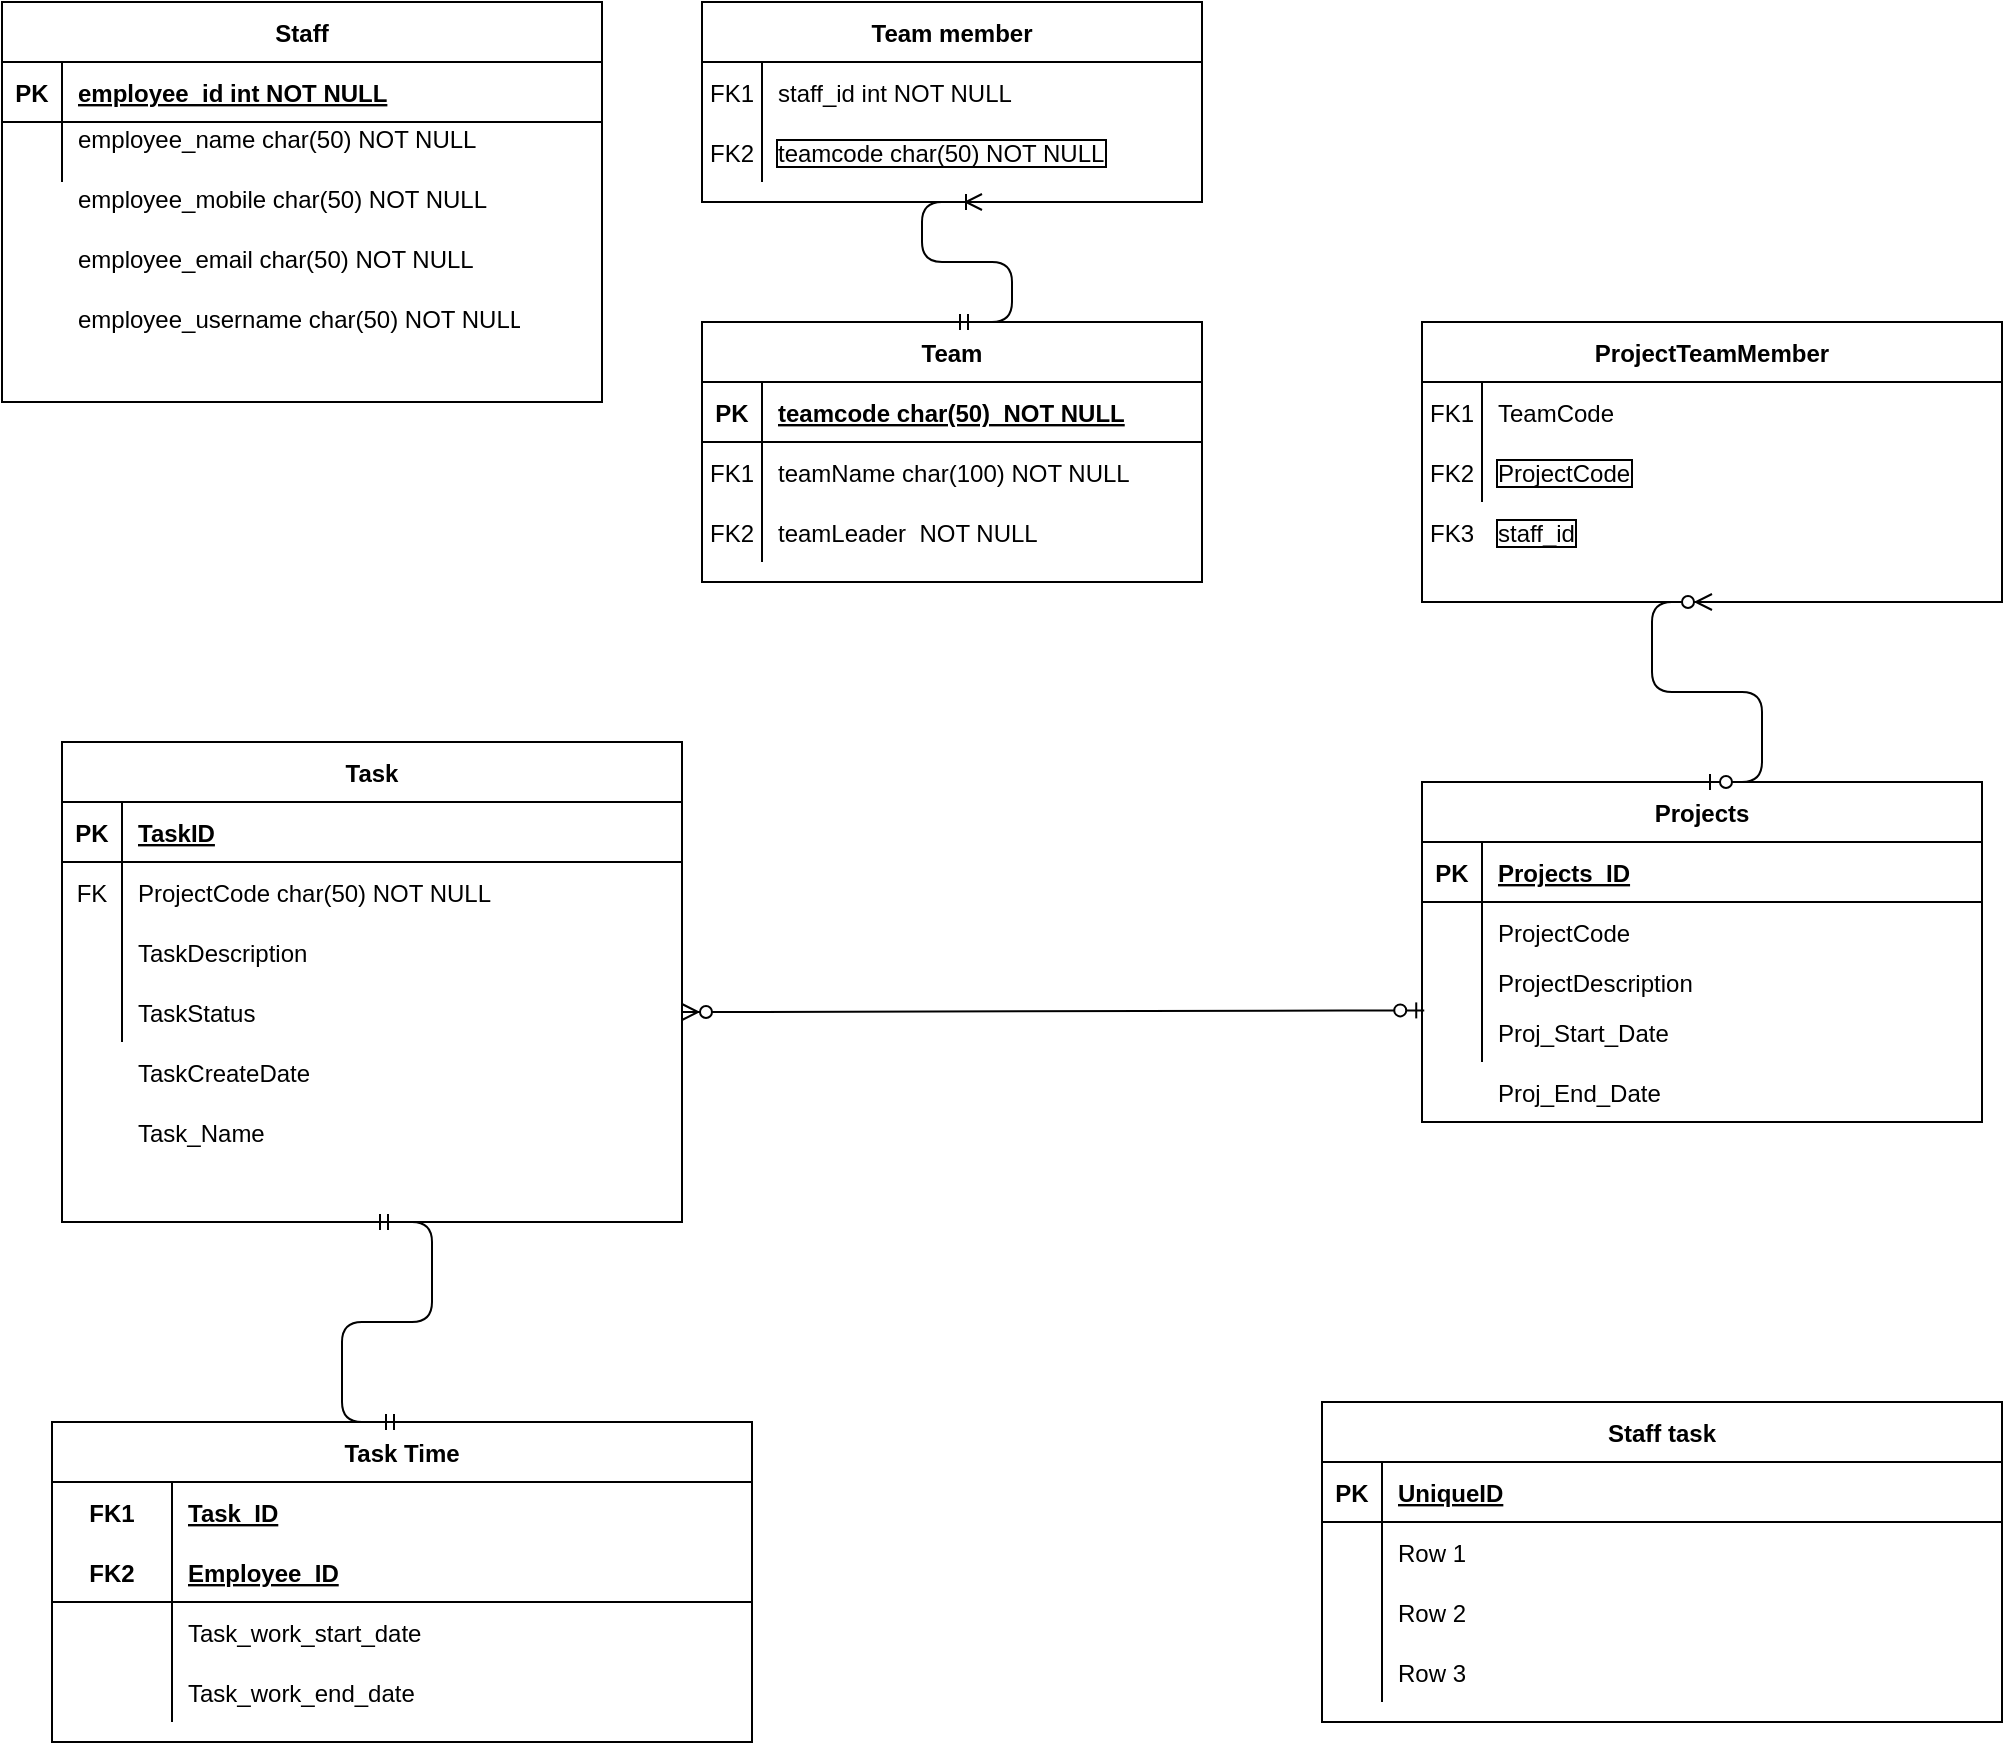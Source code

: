 <mxfile version="13.9.1" type="github">
  <diagram id="R2lEEEUBdFMjLlhIrx00" name="Page-1">
    <mxGraphModel dx="1038" dy="580" grid="1" gridSize="10" guides="1" tooltips="1" connect="1" arrows="1" fold="1" page="1" pageScale="1" pageWidth="3300" pageHeight="4681" math="0" shadow="0" extFonts="Permanent Marker^https://fonts.googleapis.com/css?family=Permanent+Marker">
      <root>
        <mxCell id="0" />
        <mxCell id="1" parent="0" />
        <mxCell id="C-vyLk0tnHw3VtMMgP7b-2" value="Team member" style="shape=table;startSize=30;container=1;collapsible=1;childLayout=tableLayout;fixedRows=1;rowLines=0;fontStyle=1;align=center;resizeLast=1;" parent="1" vertex="1">
          <mxGeometry x="450" y="120" width="250" height="100" as="geometry" />
        </mxCell>
        <mxCell id="C-vyLk0tnHw3VtMMgP7b-6" value="" style="shape=partialRectangle;collapsible=0;dropTarget=0;pointerEvents=0;fillColor=none;points=[[0,0.5],[1,0.5]];portConstraint=eastwest;top=0;left=0;right=0;bottom=0;" parent="C-vyLk0tnHw3VtMMgP7b-2" vertex="1">
          <mxGeometry y="30" width="250" height="30" as="geometry" />
        </mxCell>
        <mxCell id="C-vyLk0tnHw3VtMMgP7b-7" value="FK1" style="shape=partialRectangle;overflow=hidden;connectable=0;fillColor=none;top=0;left=0;bottom=0;right=0;" parent="C-vyLk0tnHw3VtMMgP7b-6" vertex="1">
          <mxGeometry width="30" height="30" as="geometry" />
        </mxCell>
        <mxCell id="C-vyLk0tnHw3VtMMgP7b-8" value="staff_id int NOT NULL" style="shape=partialRectangle;overflow=hidden;connectable=0;fillColor=none;top=0;left=0;bottom=0;right=0;align=left;spacingLeft=6;" parent="C-vyLk0tnHw3VtMMgP7b-6" vertex="1">
          <mxGeometry x="30" width="220" height="30" as="geometry" />
        </mxCell>
        <mxCell id="C-vyLk0tnHw3VtMMgP7b-9" value="" style="shape=partialRectangle;collapsible=0;dropTarget=0;pointerEvents=0;fillColor=none;points=[[0,0.5],[1,0.5]];portConstraint=eastwest;top=0;left=0;right=0;bottom=0;" parent="C-vyLk0tnHw3VtMMgP7b-2" vertex="1">
          <mxGeometry y="60" width="250" height="30" as="geometry" />
        </mxCell>
        <mxCell id="C-vyLk0tnHw3VtMMgP7b-10" value="" style="shape=partialRectangle;overflow=hidden;connectable=0;fillColor=none;top=0;left=0;bottom=0;right=0;" parent="C-vyLk0tnHw3VtMMgP7b-9" vertex="1">
          <mxGeometry width="30" height="30" as="geometry" />
        </mxCell>
        <mxCell id="C-vyLk0tnHw3VtMMgP7b-11" value="teamcode char(50) NOT NULL" style="shape=partialRectangle;overflow=hidden;connectable=0;fillColor=none;top=0;left=0;bottom=0;right=0;align=left;spacingLeft=6;labelBorderColor=#000000;" parent="C-vyLk0tnHw3VtMMgP7b-9" vertex="1">
          <mxGeometry x="30" width="220" height="30" as="geometry" />
        </mxCell>
        <mxCell id="C-vyLk0tnHw3VtMMgP7b-13" value="Team" style="shape=table;startSize=30;container=1;collapsible=1;childLayout=tableLayout;fixedRows=1;rowLines=0;fontStyle=1;align=center;resizeLast=1;" parent="1" vertex="1">
          <mxGeometry x="450" y="280" width="250" height="130" as="geometry" />
        </mxCell>
        <mxCell id="C-vyLk0tnHw3VtMMgP7b-14" value="" style="shape=partialRectangle;collapsible=0;dropTarget=0;pointerEvents=0;fillColor=none;points=[[0,0.5],[1,0.5]];portConstraint=eastwest;top=0;left=0;right=0;bottom=1;" parent="C-vyLk0tnHw3VtMMgP7b-13" vertex="1">
          <mxGeometry y="30" width="250" height="30" as="geometry" />
        </mxCell>
        <mxCell id="C-vyLk0tnHw3VtMMgP7b-15" value="PK" style="shape=partialRectangle;overflow=hidden;connectable=0;fillColor=none;top=0;left=0;bottom=0;right=0;fontStyle=1;" parent="C-vyLk0tnHw3VtMMgP7b-14" vertex="1">
          <mxGeometry width="30" height="30" as="geometry" />
        </mxCell>
        <mxCell id="C-vyLk0tnHw3VtMMgP7b-16" value="teamcode char(50)  NOT NULL " style="shape=partialRectangle;overflow=hidden;connectable=0;fillColor=none;top=0;left=0;bottom=0;right=0;align=left;spacingLeft=6;fontStyle=5;" parent="C-vyLk0tnHw3VtMMgP7b-14" vertex="1">
          <mxGeometry x="30" width="220" height="30" as="geometry" />
        </mxCell>
        <mxCell id="C-vyLk0tnHw3VtMMgP7b-17" value="" style="shape=partialRectangle;collapsible=0;dropTarget=0;pointerEvents=0;fillColor=none;points=[[0,0.5],[1,0.5]];portConstraint=eastwest;top=0;left=0;right=0;bottom=0;" parent="C-vyLk0tnHw3VtMMgP7b-13" vertex="1">
          <mxGeometry y="60" width="250" height="30" as="geometry" />
        </mxCell>
        <mxCell id="C-vyLk0tnHw3VtMMgP7b-18" value="FK1" style="shape=partialRectangle;overflow=hidden;connectable=0;fillColor=none;top=0;left=0;bottom=0;right=0;" parent="C-vyLk0tnHw3VtMMgP7b-17" vertex="1">
          <mxGeometry width="30" height="30" as="geometry" />
        </mxCell>
        <mxCell id="C-vyLk0tnHw3VtMMgP7b-19" value="teamName char(100) NOT NULL" style="shape=partialRectangle;overflow=hidden;connectable=0;fillColor=none;top=0;left=0;bottom=0;right=0;align=left;spacingLeft=6;" parent="C-vyLk0tnHw3VtMMgP7b-17" vertex="1">
          <mxGeometry x="30" width="220" height="30" as="geometry" />
        </mxCell>
        <mxCell id="C-vyLk0tnHw3VtMMgP7b-20" value="" style="shape=partialRectangle;collapsible=0;dropTarget=0;pointerEvents=0;fillColor=none;points=[[0,0.5],[1,0.5]];portConstraint=eastwest;top=0;left=0;right=0;bottom=0;" parent="C-vyLk0tnHw3VtMMgP7b-13" vertex="1">
          <mxGeometry y="90" width="250" height="30" as="geometry" />
        </mxCell>
        <mxCell id="C-vyLk0tnHw3VtMMgP7b-21" value="" style="shape=partialRectangle;overflow=hidden;connectable=0;fillColor=none;top=0;left=0;bottom=0;right=0;" parent="C-vyLk0tnHw3VtMMgP7b-20" vertex="1">
          <mxGeometry width="30" height="30" as="geometry" />
        </mxCell>
        <mxCell id="C-vyLk0tnHw3VtMMgP7b-22" value="teamLeader  NOT NULL" style="shape=partialRectangle;overflow=hidden;connectable=0;fillColor=none;top=0;left=0;bottom=0;right=0;align=left;spacingLeft=6;" parent="C-vyLk0tnHw3VtMMgP7b-20" vertex="1">
          <mxGeometry x="30" width="220" height="30" as="geometry" />
        </mxCell>
        <mxCell id="C-vyLk0tnHw3VtMMgP7b-23" value="Staff" style="shape=table;startSize=30;container=1;collapsible=1;childLayout=tableLayout;fixedRows=1;rowLines=0;fontStyle=1;align=center;resizeLast=1;" parent="1" vertex="1">
          <mxGeometry x="100" y="120" width="300" height="200" as="geometry" />
        </mxCell>
        <mxCell id="C-vyLk0tnHw3VtMMgP7b-24" value="" style="shape=partialRectangle;collapsible=0;dropTarget=0;pointerEvents=0;fillColor=none;points=[[0,0.5],[1,0.5]];portConstraint=eastwest;top=0;left=0;right=0;bottom=1;" parent="C-vyLk0tnHw3VtMMgP7b-23" vertex="1">
          <mxGeometry y="30" width="300" height="30" as="geometry" />
        </mxCell>
        <mxCell id="C-vyLk0tnHw3VtMMgP7b-25" value="PK" style="shape=partialRectangle;overflow=hidden;connectable=0;fillColor=none;top=0;left=0;bottom=0;right=0;fontStyle=1;" parent="C-vyLk0tnHw3VtMMgP7b-24" vertex="1">
          <mxGeometry width="30" height="30" as="geometry" />
        </mxCell>
        <mxCell id="C-vyLk0tnHw3VtMMgP7b-26" value="employee_id int NOT NULL " style="shape=partialRectangle;overflow=hidden;connectable=0;fillColor=none;top=0;left=0;bottom=0;right=0;align=left;spacingLeft=6;fontStyle=5;" parent="C-vyLk0tnHw3VtMMgP7b-24" vertex="1">
          <mxGeometry x="30" width="270" height="30" as="geometry" />
        </mxCell>
        <mxCell id="C-vyLk0tnHw3VtMMgP7b-27" value="" style="shape=partialRectangle;collapsible=0;dropTarget=0;pointerEvents=0;fillColor=none;points=[[0,0.5],[1,0.5]];portConstraint=eastwest;top=0;left=0;right=0;bottom=0;" parent="C-vyLk0tnHw3VtMMgP7b-23" vertex="1">
          <mxGeometry y="60" width="300" height="30" as="geometry" />
        </mxCell>
        <mxCell id="C-vyLk0tnHw3VtMMgP7b-28" value="" style="shape=partialRectangle;overflow=hidden;connectable=0;fillColor=none;top=0;left=0;bottom=0;right=0;" parent="C-vyLk0tnHw3VtMMgP7b-27" vertex="1">
          <mxGeometry width="30" height="30" as="geometry" />
        </mxCell>
        <mxCell id="C-vyLk0tnHw3VtMMgP7b-29" value="employee_name char(50) NOT NULL&#xa;" style="shape=partialRectangle;overflow=hidden;connectable=0;fillColor=none;top=0;left=0;bottom=0;right=0;align=left;spacingLeft=6;" parent="C-vyLk0tnHw3VtMMgP7b-27" vertex="1">
          <mxGeometry x="30" width="270" height="30" as="geometry" />
        </mxCell>
        <mxCell id="kVvn0vJfCiAGfdaY_1Ys-1" value="employee_mobile char(50) NOT NULL&#xa;" style="shape=partialRectangle;overflow=hidden;connectable=0;fillColor=none;top=0;left=0;bottom=0;right=0;align=left;spacingLeft=6;" parent="1" vertex="1">
          <mxGeometry x="130" y="210" width="220" height="30" as="geometry" />
        </mxCell>
        <mxCell id="kVvn0vJfCiAGfdaY_1Ys-2" value="employee_email char(50) NOT NULL&#xa;" style="shape=partialRectangle;overflow=hidden;connectable=0;fillColor=none;top=0;left=0;bottom=0;right=0;align=left;spacingLeft=6;" parent="1" vertex="1">
          <mxGeometry x="130" y="240" width="220" height="30" as="geometry" />
        </mxCell>
        <mxCell id="kVvn0vJfCiAGfdaY_1Ys-3" value="employee_username char(50) NOT NULL&#xa;" style="shape=partialRectangle;overflow=hidden;connectable=0;fillColor=none;top=0;left=0;bottom=0;right=0;align=left;spacingLeft=6;" parent="1" vertex="1">
          <mxGeometry x="130" y="270" width="230" height="30" as="geometry" />
        </mxCell>
        <mxCell id="kVvn0vJfCiAGfdaY_1Ys-4" value="FK2" style="shape=partialRectangle;overflow=hidden;connectable=0;fillColor=none;top=0;left=0;bottom=0;right=0;" parent="1" vertex="1">
          <mxGeometry x="450" y="180" width="30" height="30" as="geometry" />
        </mxCell>
        <mxCell id="kVvn0vJfCiAGfdaY_1Ys-5" value="Task" style="shape=table;startSize=30;container=1;collapsible=1;childLayout=tableLayout;fixedRows=1;rowLines=0;fontStyle=1;align=center;resizeLast=1;" parent="1" vertex="1">
          <mxGeometry x="130" y="490" width="310" height="240" as="geometry" />
        </mxCell>
        <mxCell id="kVvn0vJfCiAGfdaY_1Ys-6" value="" style="shape=partialRectangle;collapsible=0;dropTarget=0;pointerEvents=0;fillColor=none;top=0;left=0;bottom=1;right=0;points=[[0,0.5],[1,0.5]];portConstraint=eastwest;" parent="kVvn0vJfCiAGfdaY_1Ys-5" vertex="1">
          <mxGeometry y="30" width="310" height="30" as="geometry" />
        </mxCell>
        <mxCell id="kVvn0vJfCiAGfdaY_1Ys-7" value="PK" style="shape=partialRectangle;connectable=0;fillColor=none;top=0;left=0;bottom=0;right=0;fontStyle=1;overflow=hidden;" parent="kVvn0vJfCiAGfdaY_1Ys-6" vertex="1">
          <mxGeometry width="30" height="30" as="geometry" />
        </mxCell>
        <mxCell id="kVvn0vJfCiAGfdaY_1Ys-8" value="TaskID" style="shape=partialRectangle;connectable=0;fillColor=none;top=0;left=0;bottom=0;right=0;align=left;spacingLeft=6;fontStyle=5;overflow=hidden;" parent="kVvn0vJfCiAGfdaY_1Ys-6" vertex="1">
          <mxGeometry x="30" width="280" height="30" as="geometry" />
        </mxCell>
        <mxCell id="kVvn0vJfCiAGfdaY_1Ys-9" value="" style="shape=partialRectangle;collapsible=0;dropTarget=0;pointerEvents=0;fillColor=none;top=0;left=0;bottom=0;right=0;points=[[0,0.5],[1,0.5]];portConstraint=eastwest;" parent="kVvn0vJfCiAGfdaY_1Ys-5" vertex="1">
          <mxGeometry y="60" width="310" height="30" as="geometry" />
        </mxCell>
        <mxCell id="kVvn0vJfCiAGfdaY_1Ys-10" value="" style="shape=partialRectangle;connectable=0;fillColor=none;top=0;left=0;bottom=0;right=0;editable=1;overflow=hidden;" parent="kVvn0vJfCiAGfdaY_1Ys-9" vertex="1">
          <mxGeometry width="30" height="30" as="geometry" />
        </mxCell>
        <mxCell id="kVvn0vJfCiAGfdaY_1Ys-11" value="ProjectCode char(50) NOT NULL " style="shape=partialRectangle;connectable=0;fillColor=none;top=0;left=0;bottom=0;right=0;align=left;spacingLeft=6;overflow=hidden;" parent="kVvn0vJfCiAGfdaY_1Ys-9" vertex="1">
          <mxGeometry x="30" width="280" height="30" as="geometry" />
        </mxCell>
        <mxCell id="kVvn0vJfCiAGfdaY_1Ys-12" value="" style="shape=partialRectangle;collapsible=0;dropTarget=0;pointerEvents=0;fillColor=none;top=0;left=0;bottom=0;right=0;points=[[0,0.5],[1,0.5]];portConstraint=eastwest;" parent="kVvn0vJfCiAGfdaY_1Ys-5" vertex="1">
          <mxGeometry y="90" width="310" height="30" as="geometry" />
        </mxCell>
        <mxCell id="kVvn0vJfCiAGfdaY_1Ys-13" value="" style="shape=partialRectangle;connectable=0;fillColor=none;top=0;left=0;bottom=0;right=0;editable=1;overflow=hidden;" parent="kVvn0vJfCiAGfdaY_1Ys-12" vertex="1">
          <mxGeometry width="30" height="30" as="geometry" />
        </mxCell>
        <mxCell id="kVvn0vJfCiAGfdaY_1Ys-14" value="TaskDescription" style="shape=partialRectangle;connectable=0;fillColor=none;top=0;left=0;bottom=0;right=0;align=left;spacingLeft=6;overflow=hidden;" parent="kVvn0vJfCiAGfdaY_1Ys-12" vertex="1">
          <mxGeometry x="30" width="280" height="30" as="geometry" />
        </mxCell>
        <mxCell id="kVvn0vJfCiAGfdaY_1Ys-15" value="" style="shape=partialRectangle;collapsible=0;dropTarget=0;pointerEvents=0;fillColor=none;top=0;left=0;bottom=0;right=0;points=[[0,0.5],[1,0.5]];portConstraint=eastwest;" parent="kVvn0vJfCiAGfdaY_1Ys-5" vertex="1">
          <mxGeometry y="120" width="310" height="30" as="geometry" />
        </mxCell>
        <mxCell id="kVvn0vJfCiAGfdaY_1Ys-16" value="" style="shape=partialRectangle;connectable=0;fillColor=none;top=0;left=0;bottom=0;right=0;editable=1;overflow=hidden;" parent="kVvn0vJfCiAGfdaY_1Ys-15" vertex="1">
          <mxGeometry width="30" height="30" as="geometry" />
        </mxCell>
        <mxCell id="kVvn0vJfCiAGfdaY_1Ys-17" value="TaskStatus" style="shape=partialRectangle;connectable=0;fillColor=none;top=0;left=0;bottom=0;right=0;align=left;spacingLeft=6;overflow=hidden;" parent="kVvn0vJfCiAGfdaY_1Ys-15" vertex="1">
          <mxGeometry x="30" width="280" height="30" as="geometry" />
        </mxCell>
        <mxCell id="kVvn0vJfCiAGfdaY_1Ys-18" value="FK" style="shape=partialRectangle;connectable=0;fillColor=none;top=0;left=0;bottom=0;right=0;fontStyle=0;overflow=hidden;" parent="1" vertex="1">
          <mxGeometry x="130" y="550" width="30" height="30" as="geometry" />
        </mxCell>
        <mxCell id="kVvn0vJfCiAGfdaY_1Ys-19" value="" style="shape=partialRectangle;collapsible=0;dropTarget=0;pointerEvents=0;fillColor=none;top=0;left=0;bottom=0;right=0;points=[[0,0.5],[1,0.5]];portConstraint=eastwest;" parent="1" vertex="1">
          <mxGeometry x="130" y="640" width="310" height="30" as="geometry" />
        </mxCell>
        <mxCell id="kVvn0vJfCiAGfdaY_1Ys-20" value="" style="shape=partialRectangle;connectable=0;fillColor=none;top=0;left=0;bottom=0;right=0;editable=1;overflow=hidden;" parent="kVvn0vJfCiAGfdaY_1Ys-19" vertex="1">
          <mxGeometry width="30" height="30" as="geometry" />
        </mxCell>
        <mxCell id="kVvn0vJfCiAGfdaY_1Ys-21" value="TaskCreateDate" style="shape=partialRectangle;connectable=0;fillColor=none;top=0;left=0;bottom=0;right=0;align=left;spacingLeft=6;overflow=hidden;" parent="kVvn0vJfCiAGfdaY_1Ys-19" vertex="1">
          <mxGeometry x="30" width="280" height="30" as="geometry" />
        </mxCell>
        <mxCell id="kVvn0vJfCiAGfdaY_1Ys-22" value="Task_Name" style="shape=partialRectangle;connectable=0;fillColor=none;top=0;left=0;bottom=0;right=0;align=left;spacingLeft=6;overflow=hidden;" parent="1" vertex="1">
          <mxGeometry x="160" y="670" width="280" height="30" as="geometry" />
        </mxCell>
        <mxCell id="kVvn0vJfCiAGfdaY_1Ys-23" value="FK2" style="shape=partialRectangle;overflow=hidden;connectable=0;fillColor=none;top=0;left=0;bottom=0;right=0;" parent="1" vertex="1">
          <mxGeometry x="450" y="370" width="30" height="30" as="geometry" />
        </mxCell>
        <mxCell id="kVvn0vJfCiAGfdaY_1Ys-24" value="Projects" style="shape=table;startSize=30;container=1;collapsible=1;childLayout=tableLayout;fixedRows=1;rowLines=0;fontStyle=1;align=center;resizeLast=1;" parent="1" vertex="1">
          <mxGeometry x="810" y="510" width="280" height="170" as="geometry" />
        </mxCell>
        <mxCell id="kVvn0vJfCiAGfdaY_1Ys-25" value="" style="shape=partialRectangle;collapsible=0;dropTarget=0;pointerEvents=0;fillColor=none;top=0;left=0;bottom=1;right=0;points=[[0,0.5],[1,0.5]];portConstraint=eastwest;" parent="kVvn0vJfCiAGfdaY_1Ys-24" vertex="1">
          <mxGeometry y="30" width="280" height="30" as="geometry" />
        </mxCell>
        <mxCell id="kVvn0vJfCiAGfdaY_1Ys-26" value="PK" style="shape=partialRectangle;connectable=0;fillColor=none;top=0;left=0;bottom=0;right=0;fontStyle=1;overflow=hidden;" parent="kVvn0vJfCiAGfdaY_1Ys-25" vertex="1">
          <mxGeometry width="30" height="30" as="geometry" />
        </mxCell>
        <mxCell id="kVvn0vJfCiAGfdaY_1Ys-27" value="Projects_ID" style="shape=partialRectangle;connectable=0;fillColor=none;top=0;left=0;bottom=0;right=0;align=left;spacingLeft=6;fontStyle=5;overflow=hidden;" parent="kVvn0vJfCiAGfdaY_1Ys-25" vertex="1">
          <mxGeometry x="30" width="250" height="30" as="geometry" />
        </mxCell>
        <mxCell id="kVvn0vJfCiAGfdaY_1Ys-28" value="" style="shape=partialRectangle;collapsible=0;dropTarget=0;pointerEvents=0;fillColor=none;top=0;left=0;bottom=0;right=0;points=[[0,0.5],[1,0.5]];portConstraint=eastwest;" parent="kVvn0vJfCiAGfdaY_1Ys-24" vertex="1">
          <mxGeometry y="60" width="280" height="30" as="geometry" />
        </mxCell>
        <mxCell id="kVvn0vJfCiAGfdaY_1Ys-29" value="" style="shape=partialRectangle;connectable=0;fillColor=none;top=0;left=0;bottom=0;right=0;editable=1;overflow=hidden;" parent="kVvn0vJfCiAGfdaY_1Ys-28" vertex="1">
          <mxGeometry width="30" height="30" as="geometry" />
        </mxCell>
        <mxCell id="kVvn0vJfCiAGfdaY_1Ys-30" value="ProjectCode" style="shape=partialRectangle;connectable=0;fillColor=none;top=0;left=0;bottom=0;right=0;align=left;spacingLeft=6;overflow=hidden;" parent="kVvn0vJfCiAGfdaY_1Ys-28" vertex="1">
          <mxGeometry x="30" width="250" height="30" as="geometry" />
        </mxCell>
        <mxCell id="kVvn0vJfCiAGfdaY_1Ys-31" value="" style="shape=partialRectangle;collapsible=0;dropTarget=0;pointerEvents=0;fillColor=none;top=0;left=0;bottom=0;right=0;points=[[0,0.5],[1,0.5]];portConstraint=eastwest;" parent="kVvn0vJfCiAGfdaY_1Ys-24" vertex="1">
          <mxGeometry y="90" width="280" height="20" as="geometry" />
        </mxCell>
        <mxCell id="kVvn0vJfCiAGfdaY_1Ys-32" value="" style="shape=partialRectangle;connectable=0;fillColor=none;top=0;left=0;bottom=0;right=0;editable=1;overflow=hidden;" parent="kVvn0vJfCiAGfdaY_1Ys-31" vertex="1">
          <mxGeometry width="30" height="20" as="geometry" />
        </mxCell>
        <mxCell id="kVvn0vJfCiAGfdaY_1Ys-33" value="ProjectDescription" style="shape=partialRectangle;connectable=0;fillColor=none;top=0;left=0;bottom=0;right=0;align=left;spacingLeft=6;overflow=hidden;" parent="kVvn0vJfCiAGfdaY_1Ys-31" vertex="1">
          <mxGeometry x="30" width="250" height="20" as="geometry" />
        </mxCell>
        <mxCell id="kVvn0vJfCiAGfdaY_1Ys-34" value="" style="shape=partialRectangle;collapsible=0;dropTarget=0;pointerEvents=0;fillColor=none;top=0;left=0;bottom=0;right=0;points=[[0,0.5],[1,0.5]];portConstraint=eastwest;" parent="kVvn0vJfCiAGfdaY_1Ys-24" vertex="1">
          <mxGeometry y="110" width="280" height="30" as="geometry" />
        </mxCell>
        <mxCell id="kVvn0vJfCiAGfdaY_1Ys-35" value="" style="shape=partialRectangle;connectable=0;fillColor=none;top=0;left=0;bottom=0;right=0;editable=1;overflow=hidden;" parent="kVvn0vJfCiAGfdaY_1Ys-34" vertex="1">
          <mxGeometry width="30" height="30" as="geometry" />
        </mxCell>
        <mxCell id="kVvn0vJfCiAGfdaY_1Ys-36" value="Proj_Start_Date" style="shape=partialRectangle;connectable=0;fillColor=none;top=0;left=0;bottom=0;right=0;align=left;spacingLeft=6;overflow=hidden;" parent="kVvn0vJfCiAGfdaY_1Ys-34" vertex="1">
          <mxGeometry x="30" width="250" height="30" as="geometry" />
        </mxCell>
        <mxCell id="kVvn0vJfCiAGfdaY_1Ys-37" value="Proj_End_Date" style="shape=partialRectangle;connectable=0;fillColor=none;top=0;left=0;bottom=0;right=0;align=left;spacingLeft=6;overflow=hidden;" parent="1" vertex="1">
          <mxGeometry x="840" y="650" width="250" height="30" as="geometry" />
        </mxCell>
        <mxCell id="kVvn0vJfCiAGfdaY_1Ys-51" value="Task Time" style="shape=table;startSize=30;container=1;collapsible=1;childLayout=tableLayout;fixedRows=1;rowLines=0;fontStyle=1;align=center;resizeLast=1;" parent="1" vertex="1">
          <mxGeometry x="125" y="830" width="350" height="160" as="geometry" />
        </mxCell>
        <mxCell id="kVvn0vJfCiAGfdaY_1Ys-52" value="" style="shape=partialRectangle;collapsible=0;dropTarget=0;pointerEvents=0;fillColor=none;top=0;left=0;bottom=0;right=0;points=[[0,0.5],[1,0.5]];portConstraint=eastwest;" parent="kVvn0vJfCiAGfdaY_1Ys-51" vertex="1">
          <mxGeometry y="30" width="350" height="30" as="geometry" />
        </mxCell>
        <mxCell id="kVvn0vJfCiAGfdaY_1Ys-53" value="FK1" style="shape=partialRectangle;connectable=0;fillColor=none;top=0;left=0;bottom=0;right=0;fontStyle=1;overflow=hidden;" parent="kVvn0vJfCiAGfdaY_1Ys-52" vertex="1">
          <mxGeometry width="60" height="30" as="geometry" />
        </mxCell>
        <mxCell id="kVvn0vJfCiAGfdaY_1Ys-54" value="Task_ID" style="shape=partialRectangle;connectable=0;fillColor=none;top=0;left=0;bottom=0;right=0;align=left;spacingLeft=6;fontStyle=5;overflow=hidden;" parent="kVvn0vJfCiAGfdaY_1Ys-52" vertex="1">
          <mxGeometry x="60" width="290" height="30" as="geometry" />
        </mxCell>
        <mxCell id="kVvn0vJfCiAGfdaY_1Ys-55" value="" style="shape=partialRectangle;collapsible=0;dropTarget=0;pointerEvents=0;fillColor=none;top=0;left=0;bottom=1;right=0;points=[[0,0.5],[1,0.5]];portConstraint=eastwest;" parent="kVvn0vJfCiAGfdaY_1Ys-51" vertex="1">
          <mxGeometry y="60" width="350" height="30" as="geometry" />
        </mxCell>
        <mxCell id="kVvn0vJfCiAGfdaY_1Ys-56" value="FK2" style="shape=partialRectangle;connectable=0;fillColor=none;top=0;left=0;bottom=0;right=0;fontStyle=1;overflow=hidden;" parent="kVvn0vJfCiAGfdaY_1Ys-55" vertex="1">
          <mxGeometry width="60" height="30" as="geometry" />
        </mxCell>
        <mxCell id="kVvn0vJfCiAGfdaY_1Ys-57" value="Employee_ID" style="shape=partialRectangle;connectable=0;fillColor=none;top=0;left=0;bottom=0;right=0;align=left;spacingLeft=6;fontStyle=5;overflow=hidden;" parent="kVvn0vJfCiAGfdaY_1Ys-55" vertex="1">
          <mxGeometry x="60" width="290" height="30" as="geometry" />
        </mxCell>
        <mxCell id="kVvn0vJfCiAGfdaY_1Ys-58" value="" style="shape=partialRectangle;collapsible=0;dropTarget=0;pointerEvents=0;fillColor=none;top=0;left=0;bottom=0;right=0;points=[[0,0.5],[1,0.5]];portConstraint=eastwest;" parent="kVvn0vJfCiAGfdaY_1Ys-51" vertex="1">
          <mxGeometry y="90" width="350" height="30" as="geometry" />
        </mxCell>
        <mxCell id="kVvn0vJfCiAGfdaY_1Ys-59" value="" style="shape=partialRectangle;connectable=0;fillColor=none;top=0;left=0;bottom=0;right=0;editable=1;overflow=hidden;" parent="kVvn0vJfCiAGfdaY_1Ys-58" vertex="1">
          <mxGeometry width="60" height="30" as="geometry" />
        </mxCell>
        <mxCell id="kVvn0vJfCiAGfdaY_1Ys-60" value="Task_work_start_date" style="shape=partialRectangle;connectable=0;fillColor=none;top=0;left=0;bottom=0;right=0;align=left;spacingLeft=6;overflow=hidden;" parent="kVvn0vJfCiAGfdaY_1Ys-58" vertex="1">
          <mxGeometry x="60" width="290" height="30" as="geometry" />
        </mxCell>
        <mxCell id="kVvn0vJfCiAGfdaY_1Ys-61" value="" style="shape=partialRectangle;collapsible=0;dropTarget=0;pointerEvents=0;fillColor=none;top=0;left=0;bottom=0;right=0;points=[[0,0.5],[1,0.5]];portConstraint=eastwest;" parent="kVvn0vJfCiAGfdaY_1Ys-51" vertex="1">
          <mxGeometry y="120" width="350" height="30" as="geometry" />
        </mxCell>
        <mxCell id="kVvn0vJfCiAGfdaY_1Ys-62" value="" style="shape=partialRectangle;connectable=0;fillColor=none;top=0;left=0;bottom=0;right=0;editable=1;overflow=hidden;" parent="kVvn0vJfCiAGfdaY_1Ys-61" vertex="1">
          <mxGeometry width="60" height="30" as="geometry" />
        </mxCell>
        <mxCell id="kVvn0vJfCiAGfdaY_1Ys-63" value="Task_work_end_date" style="shape=partialRectangle;connectable=0;fillColor=none;top=0;left=0;bottom=0;right=0;align=left;spacingLeft=6;overflow=hidden;" parent="kVvn0vJfCiAGfdaY_1Ys-61" vertex="1">
          <mxGeometry x="60" width="290" height="30" as="geometry" />
        </mxCell>
        <mxCell id="kVvn0vJfCiAGfdaY_1Ys-69" value="ProjectTeamMember" style="shape=table;startSize=30;container=1;collapsible=1;childLayout=tableLayout;fixedRows=1;rowLines=0;fontStyle=1;align=center;resizeLast=1;" parent="1" vertex="1">
          <mxGeometry x="810" y="280" width="290" height="140" as="geometry" />
        </mxCell>
        <mxCell id="kVvn0vJfCiAGfdaY_1Ys-70" value="" style="shape=partialRectangle;collapsible=0;dropTarget=0;pointerEvents=0;fillColor=none;points=[[0,0.5],[1,0.5]];portConstraint=eastwest;top=0;left=0;right=0;bottom=0;" parent="kVvn0vJfCiAGfdaY_1Ys-69" vertex="1">
          <mxGeometry y="30" width="290" height="30" as="geometry" />
        </mxCell>
        <mxCell id="kVvn0vJfCiAGfdaY_1Ys-71" value="FK1" style="shape=partialRectangle;overflow=hidden;connectable=0;fillColor=none;top=0;left=0;bottom=0;right=0;" parent="kVvn0vJfCiAGfdaY_1Ys-70" vertex="1">
          <mxGeometry width="30" height="30" as="geometry" />
        </mxCell>
        <mxCell id="kVvn0vJfCiAGfdaY_1Ys-72" value="TeamCode" style="shape=partialRectangle;overflow=hidden;connectable=0;fillColor=none;top=0;left=0;bottom=0;right=0;align=left;spacingLeft=6;" parent="kVvn0vJfCiAGfdaY_1Ys-70" vertex="1">
          <mxGeometry x="30" width="260" height="30" as="geometry" />
        </mxCell>
        <mxCell id="kVvn0vJfCiAGfdaY_1Ys-73" value="" style="shape=partialRectangle;collapsible=0;dropTarget=0;pointerEvents=0;fillColor=none;points=[[0,0.5],[1,0.5]];portConstraint=eastwest;top=0;left=0;right=0;bottom=0;" parent="kVvn0vJfCiAGfdaY_1Ys-69" vertex="1">
          <mxGeometry y="60" width="290" height="30" as="geometry" />
        </mxCell>
        <mxCell id="kVvn0vJfCiAGfdaY_1Ys-74" value="" style="shape=partialRectangle;overflow=hidden;connectable=0;fillColor=none;top=0;left=0;bottom=0;right=0;" parent="kVvn0vJfCiAGfdaY_1Ys-73" vertex="1">
          <mxGeometry width="30" height="30" as="geometry" />
        </mxCell>
        <mxCell id="kVvn0vJfCiAGfdaY_1Ys-75" value="ProjectCode" style="shape=partialRectangle;overflow=hidden;connectable=0;fillColor=none;top=0;left=0;bottom=0;right=0;align=left;spacingLeft=6;labelBorderColor=#000000;" parent="kVvn0vJfCiAGfdaY_1Ys-73" vertex="1">
          <mxGeometry x="30" width="260" height="30" as="geometry" />
        </mxCell>
        <mxCell id="kVvn0vJfCiAGfdaY_1Ys-76" value="FK2" style="shape=partialRectangle;overflow=hidden;connectable=0;fillColor=none;top=0;left=0;bottom=0;right=0;" parent="1" vertex="1">
          <mxGeometry x="810" y="340" width="30" height="30" as="geometry" />
        </mxCell>
        <mxCell id="kVvn0vJfCiAGfdaY_1Ys-77" value="FK3" style="shape=partialRectangle;overflow=hidden;connectable=0;fillColor=none;top=0;left=0;bottom=0;right=0;" parent="1" vertex="1">
          <mxGeometry x="810" y="370" width="30" height="30" as="geometry" />
        </mxCell>
        <mxCell id="kVvn0vJfCiAGfdaY_1Ys-85" value="staff_id" style="shape=partialRectangle;overflow=hidden;connectable=0;fillColor=none;top=0;left=0;bottom=0;right=0;align=left;spacingLeft=6;labelBorderColor=#000000;" parent="1" vertex="1">
          <mxGeometry x="840" y="370" width="260" height="30" as="geometry" />
        </mxCell>
        <mxCell id="71pAJ0Ja4peSjKxdVX1O-2" value="" style="edgeStyle=entityRelationEdgeStyle;fontSize=12;html=1;endArrow=ERzeroToMany;startArrow=ERzeroToOne;exitX=0.004;exitY=0.14;exitDx=0;exitDy=0;exitPerimeter=0;entryX=1;entryY=0.5;entryDx=0;entryDy=0;" parent="1" source="kVvn0vJfCiAGfdaY_1Ys-34" target="kVvn0vJfCiAGfdaY_1Ys-15" edge="1">
          <mxGeometry width="100" height="100" relative="1" as="geometry">
            <mxPoint x="480" y="690" as="sourcePoint" />
            <mxPoint x="460" y="630" as="targetPoint" />
          </mxGeometry>
        </mxCell>
        <mxCell id="71pAJ0Ja4peSjKxdVX1O-3" value="" style="edgeStyle=entityRelationEdgeStyle;fontSize=12;html=1;endArrow=ERmandOne;startArrow=ERmandOne;entryX=0.5;entryY=1;entryDx=0;entryDy=0;exitX=0.5;exitY=0;exitDx=0;exitDy=0;" parent="1" source="kVvn0vJfCiAGfdaY_1Ys-51" target="kVvn0vJfCiAGfdaY_1Ys-5" edge="1">
          <mxGeometry width="100" height="100" relative="1" as="geometry">
            <mxPoint x="1090" y="740" as="sourcePoint" />
            <mxPoint x="330" y="750" as="targetPoint" />
          </mxGeometry>
        </mxCell>
        <mxCell id="71pAJ0Ja4peSjKxdVX1O-4" value="" style="edgeStyle=entityRelationEdgeStyle;fontSize=12;html=1;endArrow=ERoneToMany;startArrow=ERmandOne;exitX=0.5;exitY=0;exitDx=0;exitDy=0;" parent="1" source="C-vyLk0tnHw3VtMMgP7b-13" edge="1">
          <mxGeometry width="100" height="100" relative="1" as="geometry">
            <mxPoint x="590" y="340" as="sourcePoint" />
            <mxPoint x="590" y="220" as="targetPoint" />
          </mxGeometry>
        </mxCell>
        <mxCell id="EEcdHnF5ZDCdWcbeNRBX-1" value="" style="edgeStyle=entityRelationEdgeStyle;fontSize=12;html=1;endArrow=ERzeroToMany;startArrow=ERzeroToOne;exitX=0.5;exitY=0;exitDx=0;exitDy=0;entryX=0.5;entryY=1;entryDx=0;entryDy=0;" edge="1" parent="1" source="kVvn0vJfCiAGfdaY_1Ys-24" target="kVvn0vJfCiAGfdaY_1Ys-69">
          <mxGeometry width="100" height="100" relative="1" as="geometry">
            <mxPoint x="1240" y="640" as="sourcePoint" />
            <mxPoint x="1330" y="370" as="targetPoint" />
          </mxGeometry>
        </mxCell>
        <mxCell id="EEcdHnF5ZDCdWcbeNRBX-2" value="Staff task" style="shape=table;startSize=30;container=1;collapsible=1;childLayout=tableLayout;fixedRows=1;rowLines=0;fontStyle=1;align=center;resizeLast=1;" vertex="1" parent="1">
          <mxGeometry x="760" y="820" width="340" height="160" as="geometry" />
        </mxCell>
        <mxCell id="EEcdHnF5ZDCdWcbeNRBX-3" value="" style="shape=partialRectangle;collapsible=0;dropTarget=0;pointerEvents=0;fillColor=none;top=0;left=0;bottom=1;right=0;points=[[0,0.5],[1,0.5]];portConstraint=eastwest;" vertex="1" parent="EEcdHnF5ZDCdWcbeNRBX-2">
          <mxGeometry y="30" width="340" height="30" as="geometry" />
        </mxCell>
        <mxCell id="EEcdHnF5ZDCdWcbeNRBX-4" value="PK" style="shape=partialRectangle;connectable=0;fillColor=none;top=0;left=0;bottom=0;right=0;fontStyle=1;overflow=hidden;" vertex="1" parent="EEcdHnF5ZDCdWcbeNRBX-3">
          <mxGeometry width="30" height="30" as="geometry" />
        </mxCell>
        <mxCell id="EEcdHnF5ZDCdWcbeNRBX-5" value="UniqueID" style="shape=partialRectangle;connectable=0;fillColor=none;top=0;left=0;bottom=0;right=0;align=left;spacingLeft=6;fontStyle=5;overflow=hidden;" vertex="1" parent="EEcdHnF5ZDCdWcbeNRBX-3">
          <mxGeometry x="30" width="310" height="30" as="geometry" />
        </mxCell>
        <mxCell id="EEcdHnF5ZDCdWcbeNRBX-6" value="" style="shape=partialRectangle;collapsible=0;dropTarget=0;pointerEvents=0;fillColor=none;top=0;left=0;bottom=0;right=0;points=[[0,0.5],[1,0.5]];portConstraint=eastwest;" vertex="1" parent="EEcdHnF5ZDCdWcbeNRBX-2">
          <mxGeometry y="60" width="340" height="30" as="geometry" />
        </mxCell>
        <mxCell id="EEcdHnF5ZDCdWcbeNRBX-7" value="" style="shape=partialRectangle;connectable=0;fillColor=none;top=0;left=0;bottom=0;right=0;editable=1;overflow=hidden;" vertex="1" parent="EEcdHnF5ZDCdWcbeNRBX-6">
          <mxGeometry width="30" height="30" as="geometry" />
        </mxCell>
        <mxCell id="EEcdHnF5ZDCdWcbeNRBX-8" value="Row 1" style="shape=partialRectangle;connectable=0;fillColor=none;top=0;left=0;bottom=0;right=0;align=left;spacingLeft=6;overflow=hidden;" vertex="1" parent="EEcdHnF5ZDCdWcbeNRBX-6">
          <mxGeometry x="30" width="310" height="30" as="geometry" />
        </mxCell>
        <mxCell id="EEcdHnF5ZDCdWcbeNRBX-9" value="" style="shape=partialRectangle;collapsible=0;dropTarget=0;pointerEvents=0;fillColor=none;top=0;left=0;bottom=0;right=0;points=[[0,0.5],[1,0.5]];portConstraint=eastwest;" vertex="1" parent="EEcdHnF5ZDCdWcbeNRBX-2">
          <mxGeometry y="90" width="340" height="30" as="geometry" />
        </mxCell>
        <mxCell id="EEcdHnF5ZDCdWcbeNRBX-10" value="" style="shape=partialRectangle;connectable=0;fillColor=none;top=0;left=0;bottom=0;right=0;editable=1;overflow=hidden;" vertex="1" parent="EEcdHnF5ZDCdWcbeNRBX-9">
          <mxGeometry width="30" height="30" as="geometry" />
        </mxCell>
        <mxCell id="EEcdHnF5ZDCdWcbeNRBX-11" value="Row 2" style="shape=partialRectangle;connectable=0;fillColor=none;top=0;left=0;bottom=0;right=0;align=left;spacingLeft=6;overflow=hidden;" vertex="1" parent="EEcdHnF5ZDCdWcbeNRBX-9">
          <mxGeometry x="30" width="310" height="30" as="geometry" />
        </mxCell>
        <mxCell id="EEcdHnF5ZDCdWcbeNRBX-12" value="" style="shape=partialRectangle;collapsible=0;dropTarget=0;pointerEvents=0;fillColor=none;top=0;left=0;bottom=0;right=0;points=[[0,0.5],[1,0.5]];portConstraint=eastwest;" vertex="1" parent="EEcdHnF5ZDCdWcbeNRBX-2">
          <mxGeometry y="120" width="340" height="30" as="geometry" />
        </mxCell>
        <mxCell id="EEcdHnF5ZDCdWcbeNRBX-13" value="" style="shape=partialRectangle;connectable=0;fillColor=none;top=0;left=0;bottom=0;right=0;editable=1;overflow=hidden;" vertex="1" parent="EEcdHnF5ZDCdWcbeNRBX-12">
          <mxGeometry width="30" height="30" as="geometry" />
        </mxCell>
        <mxCell id="EEcdHnF5ZDCdWcbeNRBX-14" value="Row 3" style="shape=partialRectangle;connectable=0;fillColor=none;top=0;left=0;bottom=0;right=0;align=left;spacingLeft=6;overflow=hidden;" vertex="1" parent="EEcdHnF5ZDCdWcbeNRBX-12">
          <mxGeometry x="30" width="310" height="30" as="geometry" />
        </mxCell>
      </root>
    </mxGraphModel>
  </diagram>
</mxfile>
